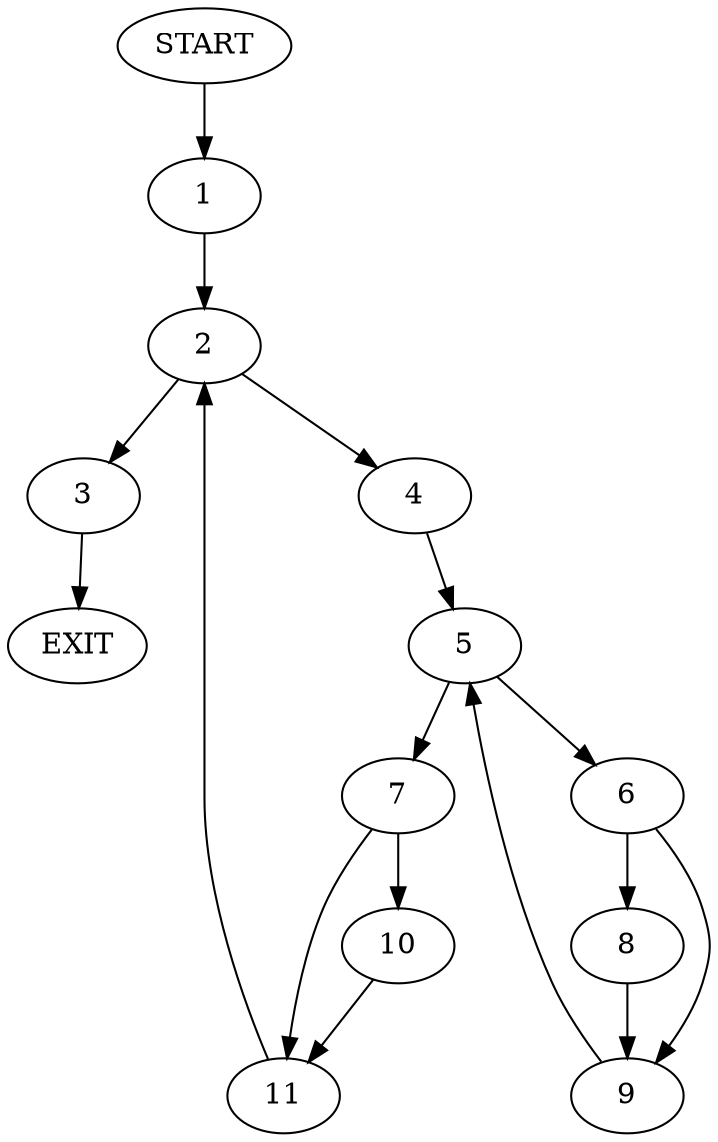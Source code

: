 digraph {
0 [label="START"]
12 [label="EXIT"]
0 -> 1
1 -> 2
2 -> 3
2 -> 4
3 -> 12
4 -> 5
5 -> 6
5 -> 7
6 -> 8
6 -> 9
7 -> 10
7 -> 11
9 -> 5
8 -> 9
11 -> 2
10 -> 11
}
